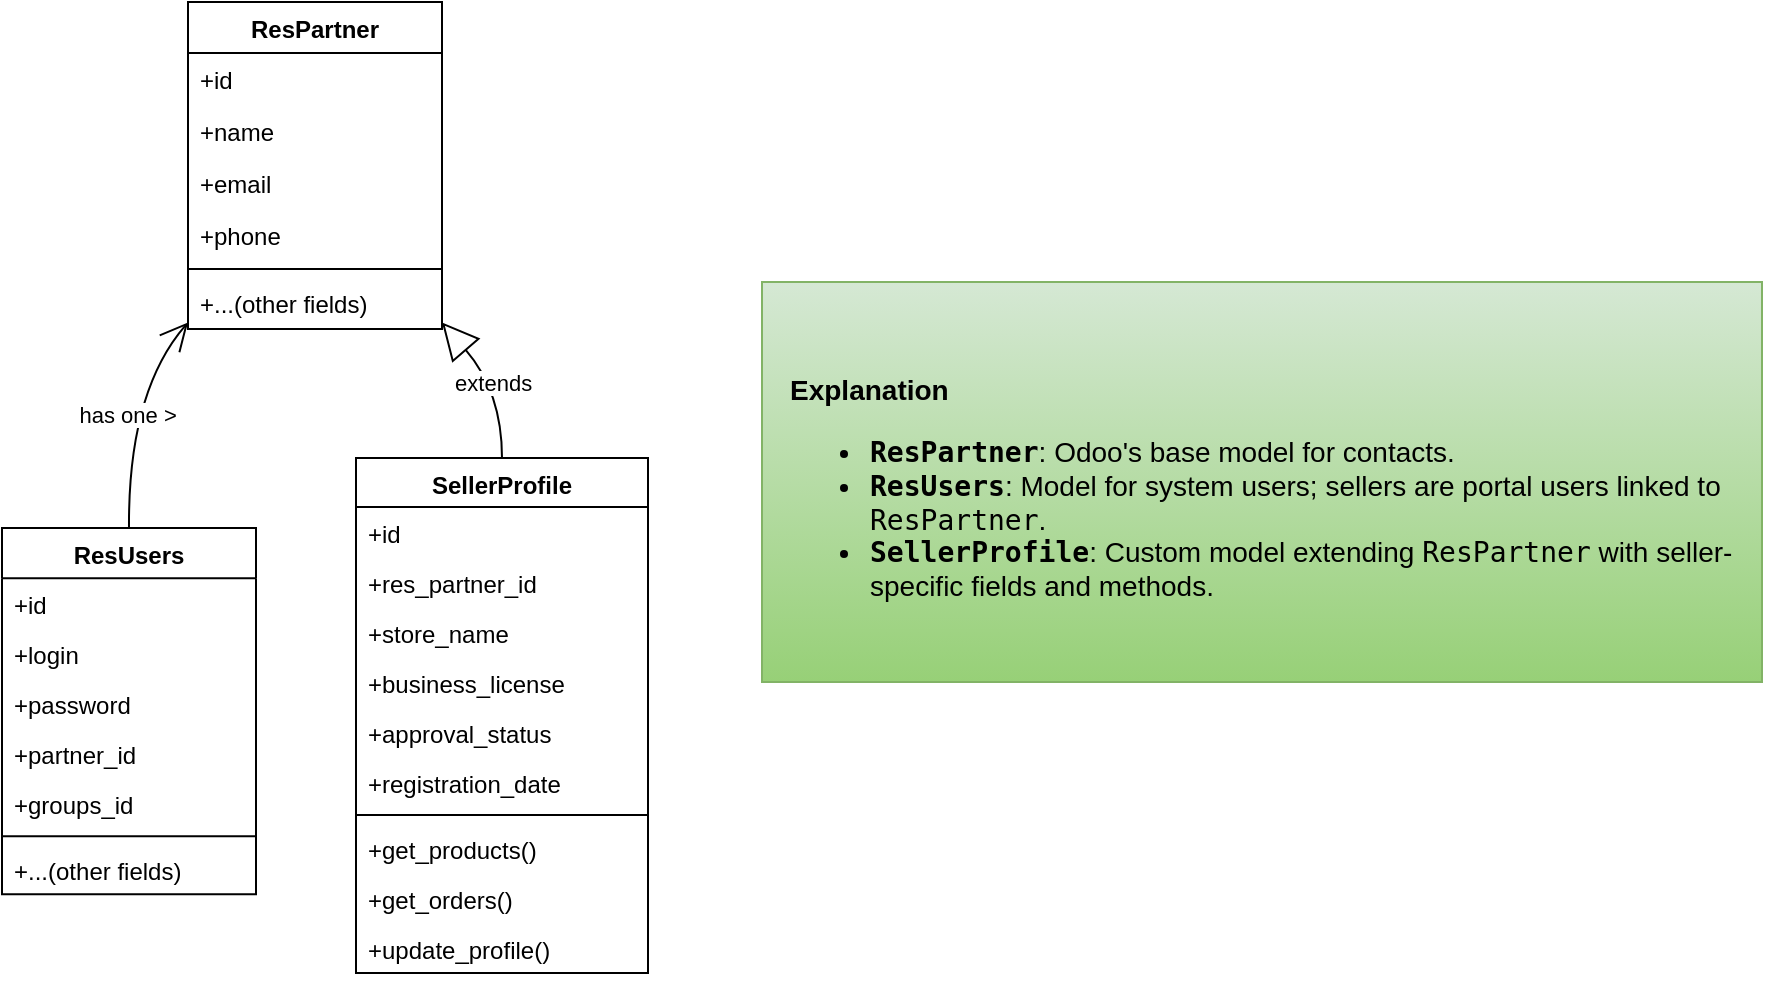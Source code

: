 <mxfile version="24.8.3">
  <diagram name="Page-1" id="70ixmoLpJ77E2RRx9GWS">
    <mxGraphModel dx="1434" dy="801" grid="1" gridSize="10" guides="1" tooltips="1" connect="1" arrows="1" fold="1" page="0" pageScale="1" pageWidth="850" pageHeight="1100" math="0" shadow="0">
      <root>
        <mxCell id="0" />
        <mxCell id="1" parent="0" />
        <mxCell id="44NTMWJ-f4JuKy9p9K9x-2" value="ResPartner" style="swimlane;fontStyle=1;align=center;verticalAlign=top;childLayout=stackLayout;horizontal=1;startSize=25.5;horizontalStack=0;resizeParent=1;resizeParentMax=0;resizeLast=0;collapsible=0;marginBottom=0;" vertex="1" parent="1">
          <mxGeometry x="113" y="60" width="127" height="163.5" as="geometry" />
        </mxCell>
        <mxCell id="44NTMWJ-f4JuKy9p9K9x-3" value="+id" style="text;strokeColor=none;fillColor=none;align=left;verticalAlign=top;spacingLeft=4;spacingRight=4;overflow=hidden;rotatable=0;points=[[0,0.5],[1,0.5]];portConstraint=eastwest;" vertex="1" parent="44NTMWJ-f4JuKy9p9K9x-2">
          <mxGeometry y="25.5" width="127" height="26" as="geometry" />
        </mxCell>
        <mxCell id="44NTMWJ-f4JuKy9p9K9x-4" value="+name" style="text;strokeColor=none;fillColor=none;align=left;verticalAlign=top;spacingLeft=4;spacingRight=4;overflow=hidden;rotatable=0;points=[[0,0.5],[1,0.5]];portConstraint=eastwest;" vertex="1" parent="44NTMWJ-f4JuKy9p9K9x-2">
          <mxGeometry y="51.5" width="127" height="26" as="geometry" />
        </mxCell>
        <mxCell id="44NTMWJ-f4JuKy9p9K9x-5" value="+email" style="text;strokeColor=none;fillColor=none;align=left;verticalAlign=top;spacingLeft=4;spacingRight=4;overflow=hidden;rotatable=0;points=[[0,0.5],[1,0.5]];portConstraint=eastwest;" vertex="1" parent="44NTMWJ-f4JuKy9p9K9x-2">
          <mxGeometry y="77.5" width="127" height="26" as="geometry" />
        </mxCell>
        <mxCell id="44NTMWJ-f4JuKy9p9K9x-6" value="+phone" style="text;strokeColor=none;fillColor=none;align=left;verticalAlign=top;spacingLeft=4;spacingRight=4;overflow=hidden;rotatable=0;points=[[0,0.5],[1,0.5]];portConstraint=eastwest;" vertex="1" parent="44NTMWJ-f4JuKy9p9K9x-2">
          <mxGeometry y="103.5" width="127" height="26" as="geometry" />
        </mxCell>
        <mxCell id="44NTMWJ-f4JuKy9p9K9x-7" style="line;strokeWidth=1;fillColor=none;align=left;verticalAlign=middle;spacingTop=-1;spacingLeft=3;spacingRight=3;rotatable=0;labelPosition=right;points=[];portConstraint=eastwest;strokeColor=inherit;" vertex="1" parent="44NTMWJ-f4JuKy9p9K9x-2">
          <mxGeometry y="129.5" width="127" height="8" as="geometry" />
        </mxCell>
        <mxCell id="44NTMWJ-f4JuKy9p9K9x-8" value="+...(other fields)" style="text;strokeColor=none;fillColor=none;align=left;verticalAlign=top;spacingLeft=4;spacingRight=4;overflow=hidden;rotatable=0;points=[[0,0.5],[1,0.5]];portConstraint=eastwest;" vertex="1" parent="44NTMWJ-f4JuKy9p9K9x-2">
          <mxGeometry y="137.5" width="127" height="26" as="geometry" />
        </mxCell>
        <mxCell id="44NTMWJ-f4JuKy9p9K9x-9" value="SellerProfile" style="swimlane;fontStyle=1;align=center;verticalAlign=top;childLayout=stackLayout;horizontal=1;startSize=24.5;horizontalStack=0;resizeParent=1;resizeParentMax=0;resizeLast=0;collapsible=0;marginBottom=0;" vertex="1" parent="1">
          <mxGeometry x="197" y="288" width="146" height="257.5" as="geometry" />
        </mxCell>
        <mxCell id="44NTMWJ-f4JuKy9p9K9x-10" value="+id" style="text;strokeColor=none;fillColor=none;align=left;verticalAlign=top;spacingLeft=4;spacingRight=4;overflow=hidden;rotatable=0;points=[[0,0.5],[1,0.5]];portConstraint=eastwest;" vertex="1" parent="44NTMWJ-f4JuKy9p9K9x-9">
          <mxGeometry y="24.5" width="146" height="25" as="geometry" />
        </mxCell>
        <mxCell id="44NTMWJ-f4JuKy9p9K9x-11" value="+res_partner_id" style="text;strokeColor=none;fillColor=none;align=left;verticalAlign=top;spacingLeft=4;spacingRight=4;overflow=hidden;rotatable=0;points=[[0,0.5],[1,0.5]];portConstraint=eastwest;" vertex="1" parent="44NTMWJ-f4JuKy9p9K9x-9">
          <mxGeometry y="49.5" width="146" height="25" as="geometry" />
        </mxCell>
        <mxCell id="44NTMWJ-f4JuKy9p9K9x-12" value="+store_name" style="text;strokeColor=none;fillColor=none;align=left;verticalAlign=top;spacingLeft=4;spacingRight=4;overflow=hidden;rotatable=0;points=[[0,0.5],[1,0.5]];portConstraint=eastwest;" vertex="1" parent="44NTMWJ-f4JuKy9p9K9x-9">
          <mxGeometry y="74.5" width="146" height="25" as="geometry" />
        </mxCell>
        <mxCell id="44NTMWJ-f4JuKy9p9K9x-13" value="+business_license" style="text;strokeColor=none;fillColor=none;align=left;verticalAlign=top;spacingLeft=4;spacingRight=4;overflow=hidden;rotatable=0;points=[[0,0.5],[1,0.5]];portConstraint=eastwest;" vertex="1" parent="44NTMWJ-f4JuKy9p9K9x-9">
          <mxGeometry y="99.5" width="146" height="25" as="geometry" />
        </mxCell>
        <mxCell id="44NTMWJ-f4JuKy9p9K9x-14" value="+approval_status" style="text;strokeColor=none;fillColor=none;align=left;verticalAlign=top;spacingLeft=4;spacingRight=4;overflow=hidden;rotatable=0;points=[[0,0.5],[1,0.5]];portConstraint=eastwest;" vertex="1" parent="44NTMWJ-f4JuKy9p9K9x-9">
          <mxGeometry y="124.5" width="146" height="25" as="geometry" />
        </mxCell>
        <mxCell id="44NTMWJ-f4JuKy9p9K9x-15" value="+registration_date" style="text;strokeColor=none;fillColor=none;align=left;verticalAlign=top;spacingLeft=4;spacingRight=4;overflow=hidden;rotatable=0;points=[[0,0.5],[1,0.5]];portConstraint=eastwest;" vertex="1" parent="44NTMWJ-f4JuKy9p9K9x-9">
          <mxGeometry y="149.5" width="146" height="25" as="geometry" />
        </mxCell>
        <mxCell id="44NTMWJ-f4JuKy9p9K9x-16" style="line;strokeWidth=1;fillColor=none;align=left;verticalAlign=middle;spacingTop=-1;spacingLeft=3;spacingRight=3;rotatable=0;labelPosition=right;points=[];portConstraint=eastwest;strokeColor=inherit;" vertex="1" parent="44NTMWJ-f4JuKy9p9K9x-9">
          <mxGeometry y="174.5" width="146" height="8" as="geometry" />
        </mxCell>
        <mxCell id="44NTMWJ-f4JuKy9p9K9x-17" value="+get_products()" style="text;strokeColor=none;fillColor=none;align=left;verticalAlign=top;spacingLeft=4;spacingRight=4;overflow=hidden;rotatable=0;points=[[0,0.5],[1,0.5]];portConstraint=eastwest;" vertex="1" parent="44NTMWJ-f4JuKy9p9K9x-9">
          <mxGeometry y="182.5" width="146" height="25" as="geometry" />
        </mxCell>
        <mxCell id="44NTMWJ-f4JuKy9p9K9x-18" value="+get_orders()" style="text;strokeColor=none;fillColor=none;align=left;verticalAlign=top;spacingLeft=4;spacingRight=4;overflow=hidden;rotatable=0;points=[[0,0.5],[1,0.5]];portConstraint=eastwest;" vertex="1" parent="44NTMWJ-f4JuKy9p9K9x-9">
          <mxGeometry y="207.5" width="146" height="25" as="geometry" />
        </mxCell>
        <mxCell id="44NTMWJ-f4JuKy9p9K9x-19" value="+update_profile()" style="text;strokeColor=none;fillColor=none;align=left;verticalAlign=top;spacingLeft=4;spacingRight=4;overflow=hidden;rotatable=0;points=[[0,0.5],[1,0.5]];portConstraint=eastwest;" vertex="1" parent="44NTMWJ-f4JuKy9p9K9x-9">
          <mxGeometry y="232.5" width="146" height="25" as="geometry" />
        </mxCell>
        <mxCell id="44NTMWJ-f4JuKy9p9K9x-20" value="ResUsers" style="swimlane;fontStyle=1;align=center;verticalAlign=top;childLayout=stackLayout;horizontal=1;startSize=25.143;horizontalStack=0;resizeParent=1;resizeParentMax=0;resizeLast=0;collapsible=0;marginBottom=0;" vertex="1" parent="1">
          <mxGeometry x="20" y="323" width="127" height="183.143" as="geometry" />
        </mxCell>
        <mxCell id="44NTMWJ-f4JuKy9p9K9x-21" value="+id" style="text;strokeColor=none;fillColor=none;align=left;verticalAlign=top;spacingLeft=4;spacingRight=4;overflow=hidden;rotatable=0;points=[[0,0.5],[1,0.5]];portConstraint=eastwest;" vertex="1" parent="44NTMWJ-f4JuKy9p9K9x-20">
          <mxGeometry y="25.143" width="127" height="25" as="geometry" />
        </mxCell>
        <mxCell id="44NTMWJ-f4JuKy9p9K9x-22" value="+login" style="text;strokeColor=none;fillColor=none;align=left;verticalAlign=top;spacingLeft=4;spacingRight=4;overflow=hidden;rotatable=0;points=[[0,0.5],[1,0.5]];portConstraint=eastwest;" vertex="1" parent="44NTMWJ-f4JuKy9p9K9x-20">
          <mxGeometry y="50.143" width="127" height="25" as="geometry" />
        </mxCell>
        <mxCell id="44NTMWJ-f4JuKy9p9K9x-23" value="+password" style="text;strokeColor=none;fillColor=none;align=left;verticalAlign=top;spacingLeft=4;spacingRight=4;overflow=hidden;rotatable=0;points=[[0,0.5],[1,0.5]];portConstraint=eastwest;" vertex="1" parent="44NTMWJ-f4JuKy9p9K9x-20">
          <mxGeometry y="75.143" width="127" height="25" as="geometry" />
        </mxCell>
        <mxCell id="44NTMWJ-f4JuKy9p9K9x-24" value="+partner_id" style="text;strokeColor=none;fillColor=none;align=left;verticalAlign=top;spacingLeft=4;spacingRight=4;overflow=hidden;rotatable=0;points=[[0,0.5],[1,0.5]];portConstraint=eastwest;" vertex="1" parent="44NTMWJ-f4JuKy9p9K9x-20">
          <mxGeometry y="100.143" width="127" height="25" as="geometry" />
        </mxCell>
        <mxCell id="44NTMWJ-f4JuKy9p9K9x-25" value="+groups_id" style="text;strokeColor=none;fillColor=none;align=left;verticalAlign=top;spacingLeft=4;spacingRight=4;overflow=hidden;rotatable=0;points=[[0,0.5],[1,0.5]];portConstraint=eastwest;" vertex="1" parent="44NTMWJ-f4JuKy9p9K9x-20">
          <mxGeometry y="125.143" width="127" height="25" as="geometry" />
        </mxCell>
        <mxCell id="44NTMWJ-f4JuKy9p9K9x-26" style="line;strokeWidth=1;fillColor=none;align=left;verticalAlign=middle;spacingTop=-1;spacingLeft=3;spacingRight=3;rotatable=0;labelPosition=right;points=[];portConstraint=eastwest;strokeColor=inherit;" vertex="1" parent="44NTMWJ-f4JuKy9p9K9x-20">
          <mxGeometry y="150.143" width="127" height="8" as="geometry" />
        </mxCell>
        <mxCell id="44NTMWJ-f4JuKy9p9K9x-27" value="+...(other fields)" style="text;strokeColor=none;fillColor=none;align=left;verticalAlign=top;spacingLeft=4;spacingRight=4;overflow=hidden;rotatable=0;points=[[0,0.5],[1,0.5]];portConstraint=eastwest;" vertex="1" parent="44NTMWJ-f4JuKy9p9K9x-20">
          <mxGeometry y="158.143" width="127" height="25" as="geometry" />
        </mxCell>
        <mxCell id="44NTMWJ-f4JuKy9p9K9x-28" value="has one &gt;" style="curved=1;startArrow=open;startSize=12;endArrow=none;exitX=0;exitY=0.98;entryX=0.5;entryY=0;rounded=0;" edge="1" parent="1" source="44NTMWJ-f4JuKy9p9K9x-2" target="44NTMWJ-f4JuKy9p9K9x-20">
          <mxGeometry relative="1" as="geometry">
            <Array as="points">
              <mxPoint x="83" y="255" />
            </Array>
          </mxGeometry>
        </mxCell>
        <mxCell id="44NTMWJ-f4JuKy9p9K9x-29" value="extends" style="curved=1;startArrow=block;startSize=16;startFill=0;endArrow=none;exitX=1;exitY=0.98;entryX=0.5;entryY=0;rounded=0;" edge="1" parent="1" source="44NTMWJ-f4JuKy9p9K9x-2" target="44NTMWJ-f4JuKy9p9K9x-9">
          <mxGeometry relative="1" as="geometry">
            <Array as="points">
              <mxPoint x="270" y="255" />
            </Array>
          </mxGeometry>
        </mxCell>
        <mxCell id="44NTMWJ-f4JuKy9p9K9x-30" value="&lt;h3 style=&quot;text-align: left; font-size: 14px;&quot;&gt;&lt;strong style=&quot;font-size: 14px;&quot;&gt;Explanation&lt;/strong&gt;&lt;/h3&gt;&lt;ul style=&quot;font-size: 14px;&quot;&gt;&lt;li style=&quot;text-align: left; font-size: 14px;&quot;&gt;&lt;strong style=&quot;font-size: 14px;&quot;&gt;&lt;code style=&quot;font-size: 14px;&quot;&gt;ResPartner&lt;/code&gt;&lt;/strong&gt;: Odoo&#39;s base model for contacts.&lt;/li&gt;&lt;li style=&quot;text-align: left; font-size: 14px;&quot;&gt;&lt;strong style=&quot;font-size: 14px;&quot;&gt;&lt;code style=&quot;font-size: 14px;&quot;&gt;ResUsers&lt;/code&gt;&lt;/strong&gt;: Model for system users; sellers are portal users linked to &lt;code style=&quot;font-size: 14px;&quot;&gt;ResPartner&lt;/code&gt;.&lt;/li&gt;&lt;li style=&quot;text-align: left; font-size: 14px;&quot;&gt;&lt;strong style=&quot;font-size: 14px;&quot;&gt;&lt;code style=&quot;font-size: 14px;&quot;&gt;SellerProfile&lt;/code&gt;&lt;/strong&gt;: Custom model extending &lt;code style=&quot;font-size: 14px;&quot;&gt;ResPartner&lt;/code&gt; with seller-specific fields and methods.&lt;/li&gt;&lt;/ul&gt;&lt;h3 style=&quot;font-size: 14px;&quot;&gt;&lt;/h3&gt;&lt;h2 style=&quot;font-size: 14px;&quot;&gt;&lt;/h2&gt;" style="rounded=0;whiteSpace=wrap;html=1;fontSize=14;spacingTop=6;spacing=15;fillColor=#d5e8d4;strokeColor=#82b366;gradientColor=#97d077;" vertex="1" parent="1">
          <mxGeometry x="400" y="200" width="500" height="200" as="geometry" />
        </mxCell>
      </root>
    </mxGraphModel>
  </diagram>
</mxfile>
